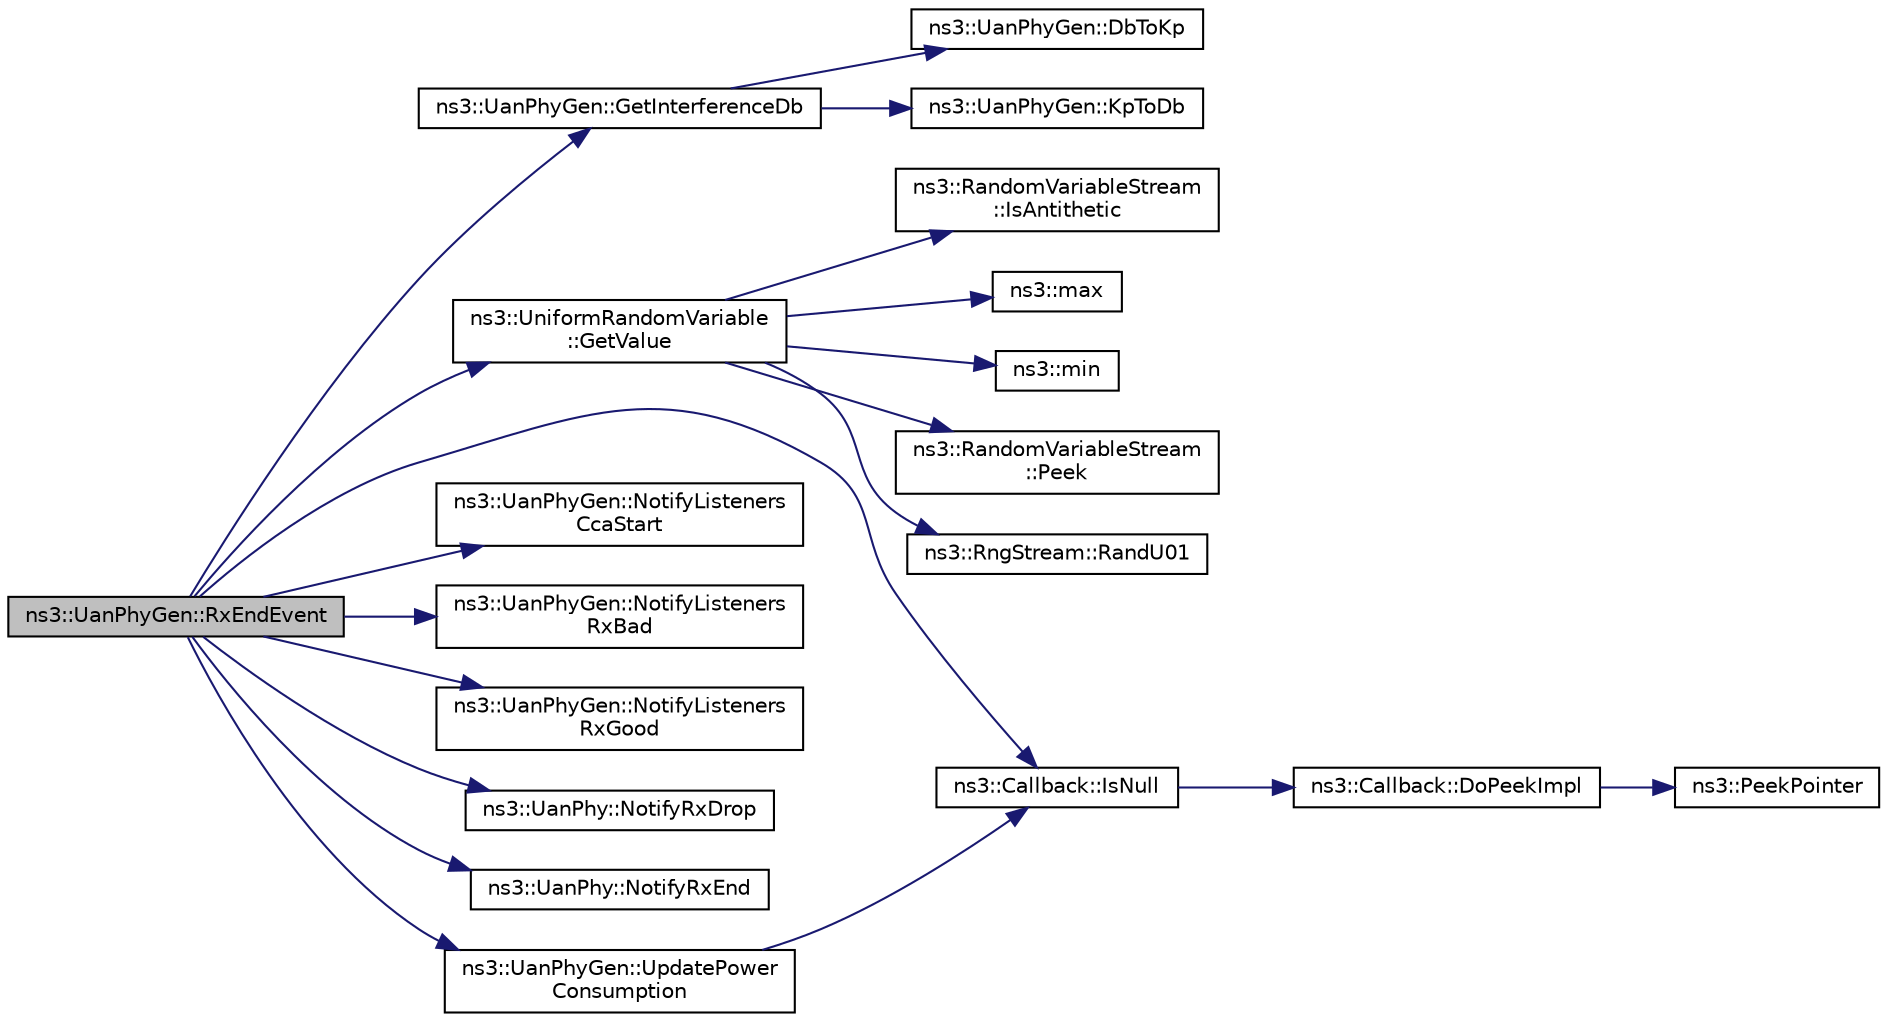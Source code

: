digraph "ns3::UanPhyGen::RxEndEvent"
{
 // LATEX_PDF_SIZE
  edge [fontname="Helvetica",fontsize="10",labelfontname="Helvetica",labelfontsize="10"];
  node [fontname="Helvetica",fontsize="10",shape=record];
  rankdir="LR";
  Node1 [label="ns3::UanPhyGen::RxEndEvent",height=0.2,width=0.4,color="black", fillcolor="grey75", style="filled", fontcolor="black",tooltip="Event to process end of packet reception."];
  Node1 -> Node2 [color="midnightblue",fontsize="10",style="solid",fontname="Helvetica"];
  Node2 [label="ns3::UanPhyGen::GetInterferenceDb",height=0.2,width=0.4,color="black", fillcolor="white", style="filled",URL="$classns3_1_1_uan_phy_gen.html#a8c991401463b00f7daaf3c3486f6bf1b",tooltip="Calculate interference power from overlapping packet arrivals, in dB."];
  Node2 -> Node3 [color="midnightblue",fontsize="10",style="solid",fontname="Helvetica"];
  Node3 [label="ns3::UanPhyGen::DbToKp",height=0.2,width=0.4,color="black", fillcolor="white", style="filled",URL="$classns3_1_1_uan_phy_gen.html#ab83a534db06cec2f505881f10df8e998",tooltip="Convert dB to kilopascals."];
  Node2 -> Node4 [color="midnightblue",fontsize="10",style="solid",fontname="Helvetica"];
  Node4 [label="ns3::UanPhyGen::KpToDb",height=0.2,width=0.4,color="black", fillcolor="white", style="filled",URL="$classns3_1_1_uan_phy_gen.html#a110f8bc6e30578784ce3abd15215b94b",tooltip="Convert kilopascals to dB."];
  Node1 -> Node5 [color="midnightblue",fontsize="10",style="solid",fontname="Helvetica"];
  Node5 [label="ns3::UniformRandomVariable\l::GetValue",height=0.2,width=0.4,color="black", fillcolor="white", style="filled",URL="$classns3_1_1_uniform_random_variable.html#a03822d8c86ac51e9aa83bbc73041386b",tooltip="Get the next random value, as a double in the specified range ."];
  Node5 -> Node6 [color="midnightblue",fontsize="10",style="solid",fontname="Helvetica"];
  Node6 [label="ns3::RandomVariableStream\l::IsAntithetic",height=0.2,width=0.4,color="black", fillcolor="white", style="filled",URL="$classns3_1_1_random_variable_stream.html#ae8f50692f36f1403a22d0cbb9c488db2",tooltip="Check if antithetic values will be generated."];
  Node5 -> Node7 [color="midnightblue",fontsize="10",style="solid",fontname="Helvetica"];
  Node7 [label="ns3::max",height=0.2,width=0.4,color="black", fillcolor="white", style="filled",URL="$namespacens3.html#a548291fa9e4e7d6a57814dfcbbebce9b",tooltip=" "];
  Node5 -> Node8 [color="midnightblue",fontsize="10",style="solid",fontname="Helvetica"];
  Node8 [label="ns3::min",height=0.2,width=0.4,color="black", fillcolor="white", style="filled",URL="$namespacens3.html#a66840605409c3caeff0d2a728b68dc6d",tooltip=" "];
  Node5 -> Node9 [color="midnightblue",fontsize="10",style="solid",fontname="Helvetica"];
  Node9 [label="ns3::RandomVariableStream\l::Peek",height=0.2,width=0.4,color="black", fillcolor="white", style="filled",URL="$classns3_1_1_random_variable_stream.html#a72b37a5c0a574a51df77d378d9101936",tooltip="Get the pointer to the underlying RngStream."];
  Node5 -> Node10 [color="midnightblue",fontsize="10",style="solid",fontname="Helvetica"];
  Node10 [label="ns3::RngStream::RandU01",height=0.2,width=0.4,color="black", fillcolor="white", style="filled",URL="$classns3_1_1_rng_stream.html#a46be36426b8bc712e9de468b63558c22",tooltip="Generate the next random number for this stream."];
  Node1 -> Node11 [color="midnightblue",fontsize="10",style="solid",fontname="Helvetica"];
  Node11 [label="ns3::Callback::IsNull",height=0.2,width=0.4,color="black", fillcolor="white", style="filled",URL="$classns3_1_1_callback.html#a42eb007ca42c35b96daa497d6d42d5f2",tooltip="Check for null implementation."];
  Node11 -> Node12 [color="midnightblue",fontsize="10",style="solid",fontname="Helvetica"];
  Node12 [label="ns3::Callback::DoPeekImpl",height=0.2,width=0.4,color="black", fillcolor="white", style="filled",URL="$classns3_1_1_callback.html#a82de10d58e899c61aec3867f9b1f2f33",tooltip=" "];
  Node12 -> Node13 [color="midnightblue",fontsize="10",style="solid",fontname="Helvetica"];
  Node13 [label="ns3::PeekPointer",height=0.2,width=0.4,color="black", fillcolor="white", style="filled",URL="$namespacens3.html#af2a7557fe9afdd98d8f6f8f6e412cf5a",tooltip=" "];
  Node1 -> Node14 [color="midnightblue",fontsize="10",style="solid",fontname="Helvetica"];
  Node14 [label="ns3::UanPhyGen::NotifyListeners\lCcaStart",height=0.2,width=0.4,color="black", fillcolor="white", style="filled",URL="$classns3_1_1_uan_phy_gen.html#a8f5614c856c43db7cf91a83e9e8506e9",tooltip="Call UanListener::NotifyCcaStart on all listeners."];
  Node1 -> Node15 [color="midnightblue",fontsize="10",style="solid",fontname="Helvetica"];
  Node15 [label="ns3::UanPhyGen::NotifyListeners\lRxBad",height=0.2,width=0.4,color="black", fillcolor="white", style="filled",URL="$classns3_1_1_uan_phy_gen.html#aadf3344bc84baa37fee5646f2840412d",tooltip="Call UanListener::NotifyRxEndError on all listeners."];
  Node1 -> Node16 [color="midnightblue",fontsize="10",style="solid",fontname="Helvetica"];
  Node16 [label="ns3::UanPhyGen::NotifyListeners\lRxGood",height=0.2,width=0.4,color="black", fillcolor="white", style="filled",URL="$classns3_1_1_uan_phy_gen.html#af15506ea55094bb50c8f73e8fff38399",tooltip="Call UanListener::NotifyRxEndOk on all listeners."];
  Node1 -> Node17 [color="midnightblue",fontsize="10",style="solid",fontname="Helvetica"];
  Node17 [label="ns3::UanPhy::NotifyRxDrop",height=0.2,width=0.4,color="black", fillcolor="white", style="filled",URL="$classns3_1_1_uan_phy.html#a5bb13228bb14707309af61666412968e",tooltip="Called when the Phy drops a packet."];
  Node1 -> Node18 [color="midnightblue",fontsize="10",style="solid",fontname="Helvetica"];
  Node18 [label="ns3::UanPhy::NotifyRxEnd",height=0.2,width=0.4,color="black", fillcolor="white", style="filled",URL="$classns3_1_1_uan_phy.html#ae7f5e61de1495040fe668a55185a75db",tooltip="Called when a packet is received without error."];
  Node1 -> Node19 [color="midnightblue",fontsize="10",style="solid",fontname="Helvetica"];
  Node19 [label="ns3::UanPhyGen::UpdatePower\lConsumption",height=0.2,width=0.4,color="black", fillcolor="white", style="filled",URL="$classns3_1_1_uan_phy_gen.html#a3a50f922b45744f8586b2d2c95090076",tooltip="Update energy source with new state."];
  Node19 -> Node11 [color="midnightblue",fontsize="10",style="solid",fontname="Helvetica"];
}
